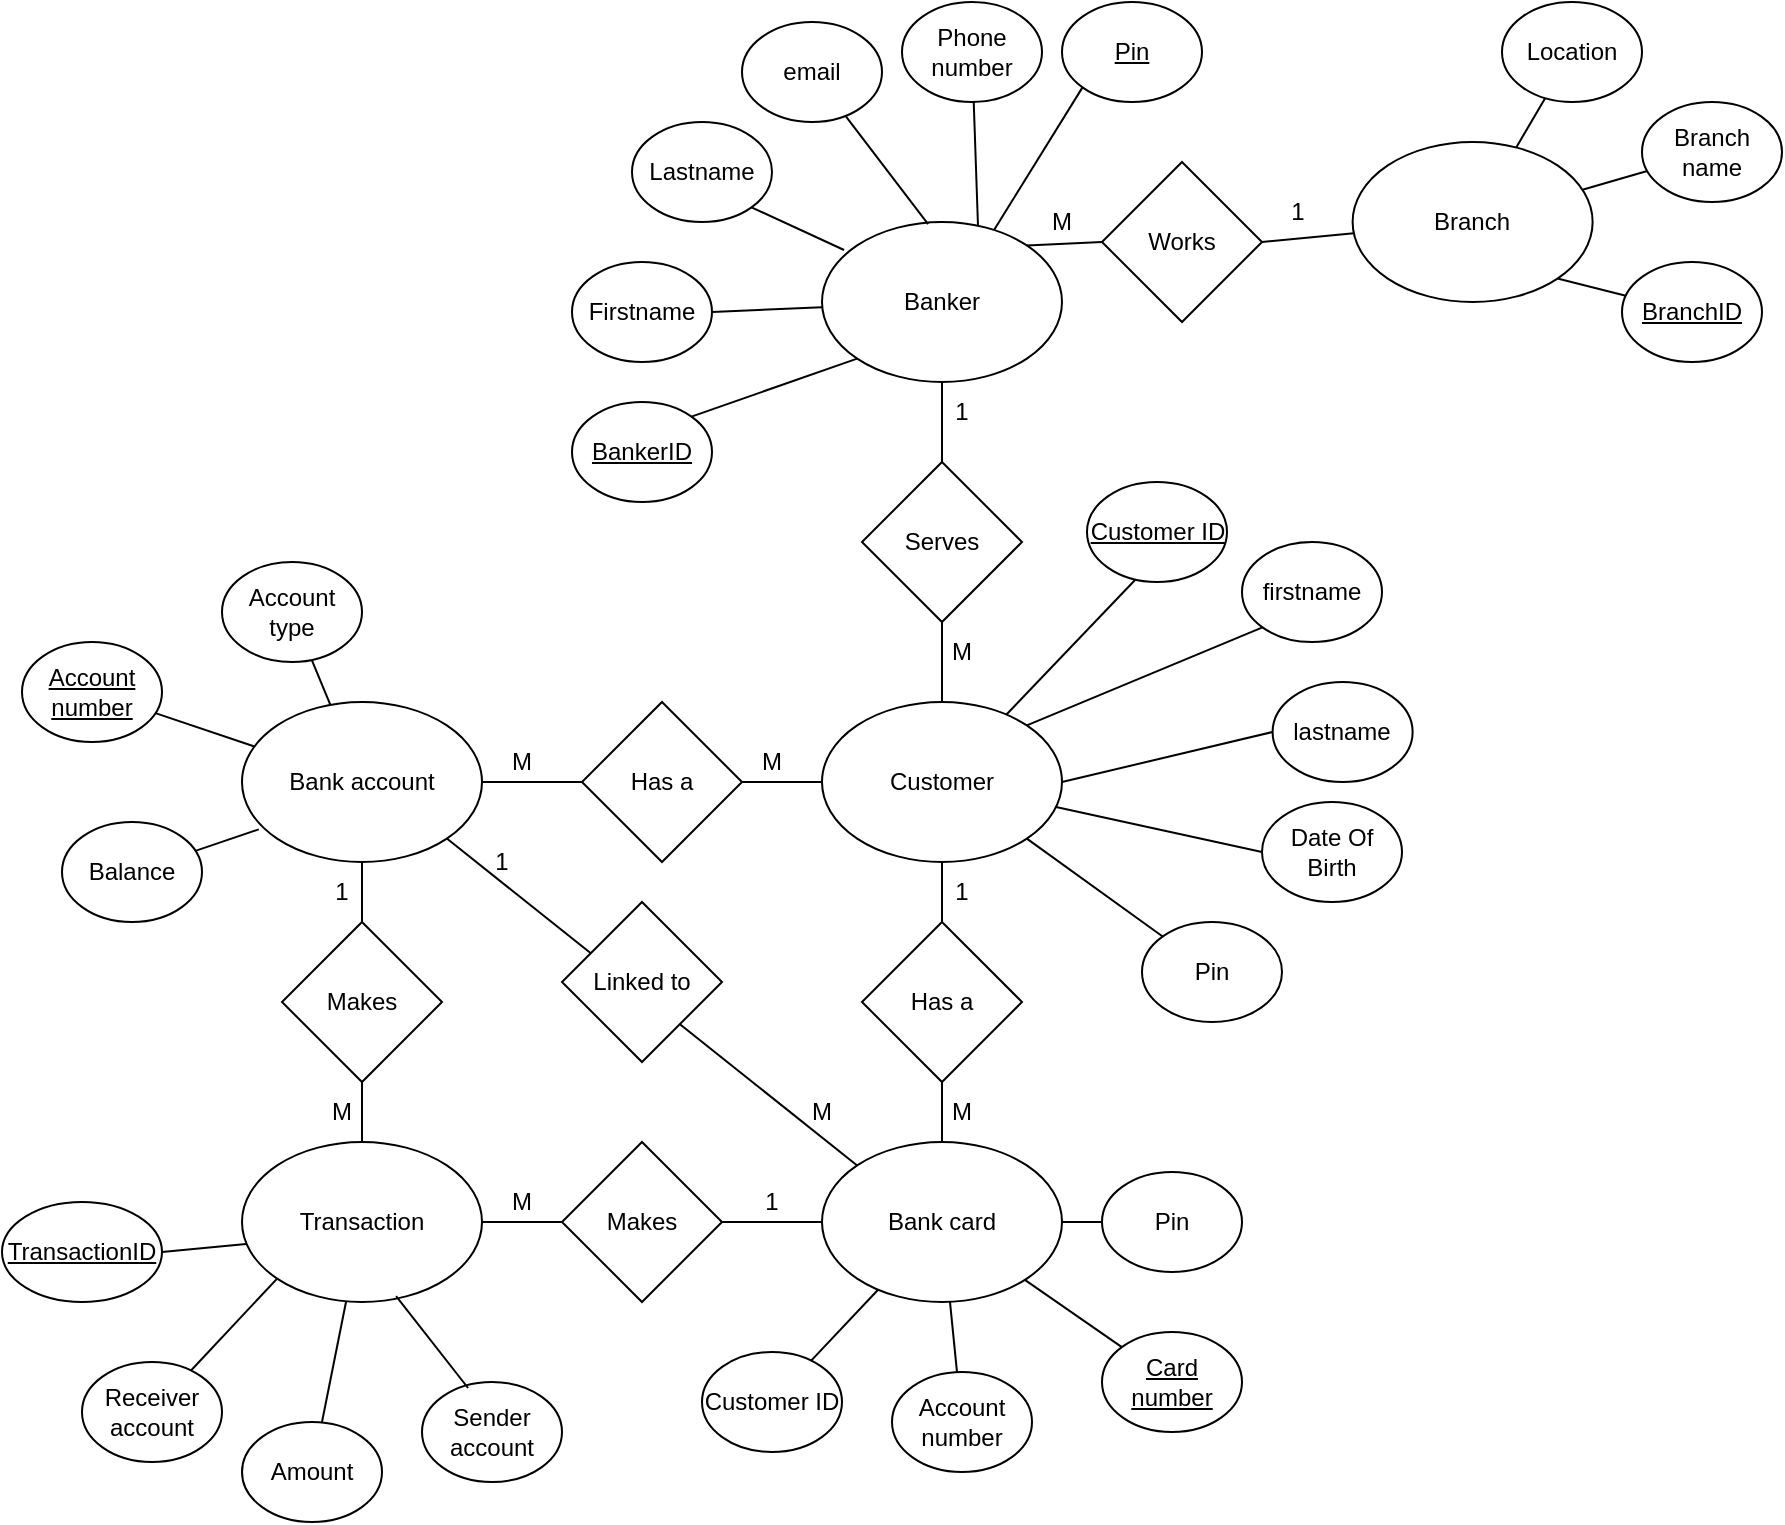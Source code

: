 <mxfile version="16.5.1" type="device"><diagram id="R2lEEEUBdFMjLlhIrx00" name="Page-1"><mxGraphModel dx="1258" dy="1766" grid="1" gridSize="10" guides="1" tooltips="1" connect="1" arrows="1" fold="1" page="1" pageScale="1" pageWidth="850" pageHeight="1100" math="0" shadow="0" extFonts="Permanent Marker^https://fonts.googleapis.com/css?family=Permanent+Marker"><root><mxCell id="0"/><mxCell id="1" parent="0"/><mxCell id="tESucsBlx0udNWkyIh3P-1" value="Customer" style="ellipse;whiteSpace=wrap;html=1;" parent="1" vertex="1"><mxGeometry x="440" y="200" width="120" height="80" as="geometry"/></mxCell><mxCell id="tESucsBlx0udNWkyIh3P-4" value="&lt;u&gt;Customer ID&lt;/u&gt;" style="ellipse;whiteSpace=wrap;html=1;" parent="1" vertex="1"><mxGeometry x="572.5" y="90" width="70" height="50" as="geometry"/></mxCell><mxCell id="tESucsBlx0udNWkyIh3P-8" value="Date Of Birth" style="ellipse;whiteSpace=wrap;html=1;" parent="1" vertex="1"><mxGeometry x="660" y="250" width="70" height="50" as="geometry"/></mxCell><mxCell id="tESucsBlx0udNWkyIh3P-9" value="firstname" style="ellipse;whiteSpace=wrap;html=1;" parent="1" vertex="1"><mxGeometry x="650" y="120" width="70" height="50" as="geometry"/></mxCell><mxCell id="tESucsBlx0udNWkyIh3P-10" value="lastname" style="ellipse;whiteSpace=wrap;html=1;" parent="1" vertex="1"><mxGeometry x="665.31" y="190" width="70" height="50" as="geometry"/></mxCell><mxCell id="tESucsBlx0udNWkyIh3P-12" value="Pin" style="ellipse;whiteSpace=wrap;html=1;" parent="1" vertex="1"><mxGeometry x="600" y="310" width="70" height="50" as="geometry"/></mxCell><mxCell id="tESucsBlx0udNWkyIh3P-13" value="Bank account" style="ellipse;whiteSpace=wrap;html=1;" parent="1" vertex="1"><mxGeometry x="150" y="200" width="120" height="80" as="geometry"/></mxCell><mxCell id="tESucsBlx0udNWkyIh3P-14" value="Bank card" style="ellipse;whiteSpace=wrap;html=1;" parent="1" vertex="1"><mxGeometry x="440" y="420" width="120" height="80" as="geometry"/></mxCell><mxCell id="tESucsBlx0udNWkyIh3P-15" value="Pin" style="ellipse;whiteSpace=wrap;html=1;" parent="1" vertex="1"><mxGeometry x="580" y="435" width="70" height="50" as="geometry"/></mxCell><mxCell id="tESucsBlx0udNWkyIh3P-17" value="&lt;u&gt;Card number&lt;/u&gt;" style="ellipse;whiteSpace=wrap;html=1;" parent="1" vertex="1"><mxGeometry x="580" y="515" width="70" height="50" as="geometry"/></mxCell><mxCell id="tESucsBlx0udNWkyIh3P-18" value="Account number" style="ellipse;whiteSpace=wrap;html=1;" parent="1" vertex="1"><mxGeometry x="475" y="535" width="70" height="50" as="geometry"/></mxCell><mxCell id="tESucsBlx0udNWkyIh3P-19" value="Account type" style="ellipse;whiteSpace=wrap;html=1;" parent="1" vertex="1"><mxGeometry x="140" y="130" width="70" height="50" as="geometry"/></mxCell><mxCell id="tESucsBlx0udNWkyIh3P-20" value="&lt;u&gt;Account number&lt;/u&gt;" style="ellipse;whiteSpace=wrap;html=1;" parent="1" vertex="1"><mxGeometry x="40" y="170" width="70" height="50" as="geometry"/></mxCell><mxCell id="tESucsBlx0udNWkyIh3P-21" value="Balance" style="ellipse;whiteSpace=wrap;html=1;" parent="1" vertex="1"><mxGeometry x="60" y="260" width="70" height="50" as="geometry"/></mxCell><mxCell id="tESucsBlx0udNWkyIh3P-28" value="" style="endArrow=none;html=1;rounded=0;entryX=0.343;entryY=0.98;entryDx=0;entryDy=0;entryPerimeter=0;" parent="1" source="tESucsBlx0udNWkyIh3P-1" target="tESucsBlx0udNWkyIh3P-4" edge="1"><mxGeometry width="50" height="50" relative="1" as="geometry"><mxPoint x="432.5" y="290" as="sourcePoint"/><mxPoint x="482.5" y="240" as="targetPoint"/></mxGeometry></mxCell><mxCell id="tESucsBlx0udNWkyIh3P-29" value="" style="endArrow=none;html=1;rounded=0;entryX=0;entryY=1;entryDx=0;entryDy=0;exitX=1;exitY=0;exitDx=0;exitDy=0;" parent="1" source="tESucsBlx0udNWkyIh3P-1" target="tESucsBlx0udNWkyIh3P-9" edge="1"><mxGeometry width="50" height="50" relative="1" as="geometry"><mxPoint x="513.622" y="210.209" as="sourcePoint"/><mxPoint x="521.51" y="159" as="targetPoint"/></mxGeometry></mxCell><mxCell id="tESucsBlx0udNWkyIh3P-31" value="" style="endArrow=none;html=1;rounded=0;entryX=0;entryY=0.5;entryDx=0;entryDy=0;exitX=1;exitY=0.5;exitDx=0;exitDy=0;" parent="1" source="tESucsBlx0udNWkyIh3P-1" target="tESucsBlx0udNWkyIh3P-10" edge="1"><mxGeometry width="50" height="50" relative="1" as="geometry"><mxPoint x="523.622" y="220.209" as="sourcePoint"/><mxPoint x="531.51" y="169" as="targetPoint"/></mxGeometry></mxCell><mxCell id="tESucsBlx0udNWkyIh3P-32" value="" style="endArrow=none;html=1;rounded=0;entryX=0;entryY=0.5;entryDx=0;entryDy=0;" parent="1" source="tESucsBlx0udNWkyIh3P-1" target="tESucsBlx0udNWkyIh3P-8" edge="1"><mxGeometry width="50" height="50" relative="1" as="geometry"><mxPoint x="533.622" y="230.209" as="sourcePoint"/><mxPoint x="642.5" y="260" as="targetPoint"/></mxGeometry></mxCell><mxCell id="tESucsBlx0udNWkyIh3P-33" value="" style="endArrow=none;html=1;rounded=0;exitX=1;exitY=1;exitDx=0;exitDy=0;" parent="1" source="tESucsBlx0udNWkyIh3P-1" target="tESucsBlx0udNWkyIh3P-12" edge="1"><mxGeometry width="50" height="50" relative="1" as="geometry"><mxPoint x="543.622" y="240.209" as="sourcePoint"/><mxPoint x="551.51" y="189" as="targetPoint"/></mxGeometry></mxCell><mxCell id="tESucsBlx0udNWkyIh3P-34" value="" style="endArrow=none;html=1;rounded=0;entryX=0;entryY=0.5;entryDx=0;entryDy=0;" parent="1" source="tESucsBlx0udNWkyIh3P-14" target="tESucsBlx0udNWkyIh3P-15" edge="1"><mxGeometry width="50" height="50" relative="1" as="geometry"><mxPoint x="541.122" y="285.209" as="sourcePoint"/><mxPoint x="549.01" y="234" as="targetPoint"/></mxGeometry></mxCell><mxCell id="tESucsBlx0udNWkyIh3P-35" value="" style="endArrow=none;html=1;rounded=0;" parent="1" source="tESucsBlx0udNWkyIh3P-14" target="tESucsBlx0udNWkyIh3P-17" edge="1"><mxGeometry width="50" height="50" relative="1" as="geometry"><mxPoint x="554.137" y="458.241" as="sourcePoint"/><mxPoint x="600.251" y="452.322" as="targetPoint"/></mxGeometry></mxCell><mxCell id="tESucsBlx0udNWkyIh3P-36" value="" style="endArrow=none;html=1;rounded=0;" parent="1" source="tESucsBlx0udNWkyIh3P-14" target="tESucsBlx0udNWkyIh3P-18" edge="1"><mxGeometry width="50" height="50" relative="1" as="geometry"><mxPoint x="564.137" y="468.241" as="sourcePoint"/><mxPoint x="610.251" y="462.322" as="targetPoint"/></mxGeometry></mxCell><mxCell id="tESucsBlx0udNWkyIh3P-38" value="" style="endArrow=none;html=1;rounded=0;" parent="1" source="tESucsBlx0udNWkyIh3P-13" target="tESucsBlx0udNWkyIh3P-19" edge="1"><mxGeometry width="50" height="50" relative="1" as="geometry"><mxPoint x="251.0" y="212.53" as="sourcePoint"/><mxPoint x="281.897" y="158.182" as="targetPoint"/></mxGeometry></mxCell><mxCell id="tESucsBlx0udNWkyIh3P-39" value="" style="endArrow=none;html=1;rounded=0;" parent="1" source="tESucsBlx0udNWkyIh3P-13" target="tESucsBlx0udNWkyIh3P-20" edge="1"><mxGeometry width="50" height="50" relative="1" as="geometry"><mxPoint x="217.295" y="210.907" as="sourcePoint"/><mxPoint x="203.107" y="169.32" as="targetPoint"/></mxGeometry></mxCell><mxCell id="tESucsBlx0udNWkyIh3P-40" value="" style="endArrow=none;html=1;rounded=0;exitX=0.07;exitY=0.796;exitDx=0;exitDy=0;exitPerimeter=0;" parent="1" source="tESucsBlx0udNWkyIh3P-13" target="tESucsBlx0udNWkyIh3P-21" edge="1"><mxGeometry width="50" height="50" relative="1" as="geometry"><mxPoint x="183.765" y="224.506" as="sourcePoint"/><mxPoint x="122.627" y="190.349" as="targetPoint"/></mxGeometry></mxCell><mxCell id="tESucsBlx0udNWkyIh3P-45" value="" style="endArrow=none;html=1;rounded=0;exitX=0.5;exitY=0;exitDx=0;exitDy=0;startArrow=none;" parent="1" source="tESucsBlx0udNWkyIh3P-88" target="tESucsBlx0udNWkyIh3P-1" edge="1"><mxGeometry width="50" height="50" relative="1" as="geometry"><mxPoint x="340" y="290" as="sourcePoint"/><mxPoint x="390" y="240" as="targetPoint"/></mxGeometry></mxCell><mxCell id="tESucsBlx0udNWkyIh3P-48" value="Customer ID" style="ellipse;whiteSpace=wrap;html=1;" parent="1" vertex="1"><mxGeometry x="380" y="525" width="70" height="50" as="geometry"/></mxCell><mxCell id="tESucsBlx0udNWkyIh3P-49" value="" style="endArrow=none;html=1;rounded=0;" parent="1" source="tESucsBlx0udNWkyIh3P-48" target="tESucsBlx0udNWkyIh3P-14" edge="1"><mxGeometry width="50" height="50" relative="1" as="geometry"><mxPoint x="370" y="345" as="sourcePoint"/><mxPoint x="420" y="295" as="targetPoint"/></mxGeometry></mxCell><mxCell id="tESucsBlx0udNWkyIh3P-50" value="Transaction" style="ellipse;whiteSpace=wrap;html=1;" parent="1" vertex="1"><mxGeometry x="150" y="420" width="120" height="80" as="geometry"/></mxCell><mxCell id="tESucsBlx0udNWkyIh3P-51" value="&lt;u&gt;TransactionID&lt;/u&gt;" style="ellipse;whiteSpace=wrap;html=1;" parent="1" vertex="1"><mxGeometry x="30" y="450" width="80" height="50" as="geometry"/></mxCell><mxCell id="tESucsBlx0udNWkyIh3P-52" value="Receiver account" style="ellipse;whiteSpace=wrap;html=1;" parent="1" vertex="1"><mxGeometry x="70" y="530" width="70" height="50" as="geometry"/></mxCell><mxCell id="tESucsBlx0udNWkyIh3P-53" value="Sender account" style="ellipse;whiteSpace=wrap;html=1;" parent="1" vertex="1"><mxGeometry x="240" y="540" width="70" height="50" as="geometry"/></mxCell><mxCell id="tESucsBlx0udNWkyIh3P-54" value="" style="endArrow=none;html=1;rounded=0;entryX=0.017;entryY=0.638;entryDx=0;entryDy=0;entryPerimeter=0;exitX=1;exitY=0.5;exitDx=0;exitDy=0;" parent="1" source="tESucsBlx0udNWkyIh3P-51" target="tESucsBlx0udNWkyIh3P-50" edge="1"><mxGeometry width="50" height="50" relative="1" as="geometry"><mxPoint x="119.762" y="482.277" as="sourcePoint"/><mxPoint x="180" y="450" as="targetPoint"/></mxGeometry></mxCell><mxCell id="tESucsBlx0udNWkyIh3P-55" value="" style="endArrow=none;html=1;rounded=0;entryX=0;entryY=1;entryDx=0;entryDy=0;" parent="1" source="tESucsBlx0udNWkyIh3P-52" target="tESucsBlx0udNWkyIh3P-50" edge="1"><mxGeometry width="50" height="50" relative="1" as="geometry"><mxPoint x="300" y="380" as="sourcePoint"/><mxPoint x="200" y="500" as="targetPoint"/></mxGeometry></mxCell><mxCell id="tESucsBlx0udNWkyIh3P-56" value="" style="endArrow=none;html=1;rounded=0;entryX=0.642;entryY=0.963;entryDx=0;entryDy=0;entryPerimeter=0;exitX=0.329;exitY=0.06;exitDx=0;exitDy=0;exitPerimeter=0;" parent="1" source="tESucsBlx0udNWkyIh3P-53" target="tESucsBlx0udNWkyIh3P-50" edge="1"><mxGeometry width="50" height="50" relative="1" as="geometry"><mxPoint x="259.321" y="542.649" as="sourcePoint"/><mxPoint x="350" y="330" as="targetPoint"/></mxGeometry></mxCell><mxCell id="tESucsBlx0udNWkyIh3P-57" value="" style="endArrow=none;html=1;rounded=0;" parent="1" source="tESucsBlx0udNWkyIh3P-50" target="tESucsBlx0udNWkyIh3P-14" edge="1"><mxGeometry width="50" height="50" relative="1" as="geometry"><mxPoint x="300" y="330" as="sourcePoint"/><mxPoint x="350" y="280" as="targetPoint"/></mxGeometry></mxCell><mxCell id="tESucsBlx0udNWkyIh3P-58" value="" style="endArrow=none;html=1;rounded=0;exitX=0.5;exitY=0;exitDx=0;exitDy=0;" parent="1" source="tESucsBlx0udNWkyIh3P-84" target="tESucsBlx0udNWkyIh3P-13" edge="1"><mxGeometry width="50" height="50" relative="1" as="geometry"><mxPoint x="300" y="330" as="sourcePoint"/><mxPoint x="350" y="280" as="targetPoint"/></mxGeometry></mxCell><mxCell id="tESucsBlx0udNWkyIh3P-60" value="Amount" style="ellipse;whiteSpace=wrap;html=1;" parent="1" vertex="1"><mxGeometry x="150" y="560" width="70" height="50" as="geometry"/></mxCell><mxCell id="tESucsBlx0udNWkyIh3P-61" value="" style="endArrow=none;html=1;rounded=0;" parent="1" source="tESucsBlx0udNWkyIh3P-60" target="tESucsBlx0udNWkyIh3P-50" edge="1"><mxGeometry width="50" height="50" relative="1" as="geometry"><mxPoint x="280" y="440" as="sourcePoint"/><mxPoint x="330" y="390" as="targetPoint"/></mxGeometry></mxCell><mxCell id="tESucsBlx0udNWkyIh3P-63" value="Banker" style="ellipse;whiteSpace=wrap;html=1;" parent="1" vertex="1"><mxGeometry x="440" y="-40" width="120" height="80" as="geometry"/></mxCell><mxCell id="tESucsBlx0udNWkyIh3P-64" value="Firstname" style="ellipse;whiteSpace=wrap;html=1;" parent="1" vertex="1"><mxGeometry x="315" y="-20" width="70" height="50" as="geometry"/></mxCell><mxCell id="tESucsBlx0udNWkyIh3P-65" value="Lastname" style="ellipse;whiteSpace=wrap;html=1;" parent="1" vertex="1"><mxGeometry x="345" y="-90" width="70" height="50" as="geometry"/></mxCell><mxCell id="tESucsBlx0udNWkyIh3P-66" value="email&lt;span style=&quot;color: rgba(0 , 0 , 0 , 0) ; font-family: monospace ; font-size: 0px&quot;&gt;%3CmxGraphModel%3E%3Croot%3E%3CmxCell%20id%3D%220%22%2F%3E%3CmxCell%20id%3D%221%22%20parent%3D%220%22%2F%3E%3CmxCell%20id%3D%222%22%20value%3D%22Lastname%22%20style%3D%22ellipse%3BwhiteSpace%3Dwrap%3Bhtml%3D1%3B%22%20vertex%3D%221%22%20parent%3D%221%22%3E%3CmxGeometry%20x%3D%22330%22%20y%3D%22-60%22%20width%3D%2270%22%20height%3D%2250%22%20as%3D%22geometry%22%2F%3E%3C%2FmxCell%3E%3C%2Froot%3E%3C%2FmxGraphModel%3E&lt;/span&gt;" style="ellipse;whiteSpace=wrap;html=1;" parent="1" vertex="1"><mxGeometry x="400" y="-140" width="70" height="50" as="geometry"/></mxCell><mxCell id="tESucsBlx0udNWkyIh3P-67" value="Phone number" style="ellipse;whiteSpace=wrap;html=1;" parent="1" vertex="1"><mxGeometry x="480" y="-150" width="70" height="50" as="geometry"/></mxCell><mxCell id="tESucsBlx0udNWkyIh3P-68" value="" style="endArrow=none;html=1;rounded=0;entryX=0.092;entryY=0.175;entryDx=0;entryDy=0;entryPerimeter=0;exitX=1;exitY=1;exitDx=0;exitDy=0;" parent="1" source="tESucsBlx0udNWkyIh3P-65" target="tESucsBlx0udNWkyIh3P-63" edge="1"><mxGeometry width="50" height="50" relative="1" as="geometry"><mxPoint x="420" y="-30" as="sourcePoint"/><mxPoint x="492.574" y="-18.284" as="targetPoint"/></mxGeometry></mxCell><mxCell id="tESucsBlx0udNWkyIh3P-69" value="" style="endArrow=none;html=1;rounded=0;exitX=0.442;exitY=0.013;exitDx=0;exitDy=0;exitPerimeter=0;" parent="1" source="tESucsBlx0udNWkyIh3P-63" target="tESucsBlx0udNWkyIh3P-66" edge="1"><mxGeometry width="50" height="50" relative="1" as="geometry"><mxPoint x="528.04" y="-28.96" as="sourcePoint"/><mxPoint x="463" y="-70" as="targetPoint"/></mxGeometry></mxCell><mxCell id="tESucsBlx0udNWkyIh3P-70" value="" style="endArrow=none;html=1;rounded=0;exitX=0.65;exitY=0.025;exitDx=0;exitDy=0;exitPerimeter=0;" parent="1" source="tESucsBlx0udNWkyIh3P-63" target="tESucsBlx0udNWkyIh3P-67" edge="1"><mxGeometry width="50" height="50" relative="1" as="geometry"><mxPoint x="539.487" y="-29.888" as="sourcePoint"/><mxPoint x="427.5" y="-140" as="targetPoint"/></mxGeometry></mxCell><mxCell id="tESucsBlx0udNWkyIh3P-71" value="" style="endArrow=none;html=1;rounded=0;exitX=0.5;exitY=0;exitDx=0;exitDy=0;entryX=0.5;entryY=1;entryDx=0;entryDy=0;" parent="1" source="tESucsBlx0udNWkyIh3P-90" target="tESucsBlx0udNWkyIh3P-63" edge="1"><mxGeometry width="50" height="50" relative="1" as="geometry"><mxPoint x="342.5" y="50" as="sourcePoint"/><mxPoint x="392.5" as="targetPoint"/></mxGeometry></mxCell><mxCell id="tESucsBlx0udNWkyIh3P-72" value="" style="endArrow=none;html=1;rounded=0;exitX=1;exitY=0.5;exitDx=0;exitDy=0;" parent="1" source="tESucsBlx0udNWkyIh3P-64" target="tESucsBlx0udNWkyIh3P-63" edge="1"><mxGeometry width="50" height="50" relative="1" as="geometry"><mxPoint x="310" y="70" as="sourcePoint"/><mxPoint x="360" y="20" as="targetPoint"/></mxGeometry></mxCell><mxCell id="tESucsBlx0udNWkyIh3P-73" value="Branch" style="ellipse;whiteSpace=wrap;html=1;" parent="1" vertex="1"><mxGeometry x="705.31" y="-80" width="120" height="80" as="geometry"/></mxCell><mxCell id="tESucsBlx0udNWkyIh3P-74" value="" style="endArrow=none;html=1;rounded=0;exitX=1;exitY=0.5;exitDx=0;exitDy=0;" parent="1" source="tESucsBlx0udNWkyIh3P-92" target="tESucsBlx0udNWkyIh3P-73" edge="1"><mxGeometry width="50" height="50" relative="1" as="geometry"><mxPoint x="642.499" y="-2.421" as="sourcePoint"/><mxPoint x="485.31" y="-20" as="targetPoint"/></mxGeometry></mxCell><mxCell id="tESucsBlx0udNWkyIh3P-75" value="Location" style="ellipse;whiteSpace=wrap;html=1;" parent="1" vertex="1"><mxGeometry x="780" y="-150" width="70" height="50" as="geometry"/></mxCell><mxCell id="tESucsBlx0udNWkyIh3P-76" value="Branch name" style="ellipse;whiteSpace=wrap;html=1;" parent="1" vertex="1"><mxGeometry x="850" y="-100" width="70" height="50" as="geometry"/></mxCell><mxCell id="tESucsBlx0udNWkyIh3P-77" value="" style="endArrow=none;html=1;rounded=0;" parent="1" source="tESucsBlx0udNWkyIh3P-73" target="tESucsBlx0udNWkyIh3P-75" edge="1"><mxGeometry width="50" height="50" relative="1" as="geometry"><mxPoint x="435.31" y="40" as="sourcePoint"/><mxPoint x="485.31" y="-10" as="targetPoint"/></mxGeometry></mxCell><mxCell id="tESucsBlx0udNWkyIh3P-78" value="" style="endArrow=none;html=1;rounded=0;" parent="1" source="tESucsBlx0udNWkyIh3P-73" target="tESucsBlx0udNWkyIh3P-76" edge="1"><mxGeometry width="50" height="50" relative="1" as="geometry"><mxPoint x="435.31" y="40" as="sourcePoint"/><mxPoint x="485.31" y="-10" as="targetPoint"/></mxGeometry></mxCell><mxCell id="tESucsBlx0udNWkyIh3P-79" value="" style="endArrow=none;html=1;rounded=0;exitX=1;exitY=1;exitDx=0;exitDy=0;" parent="1" source="tESucsBlx0udNWkyIh3P-73" target="tESucsBlx0udNWkyIh3P-80" edge="1"><mxGeometry width="50" height="50" relative="1" as="geometry"><mxPoint x="775.31" y="-60" as="sourcePoint"/><mxPoint x="835.31" y="-100" as="targetPoint"/></mxGeometry></mxCell><mxCell id="tESucsBlx0udNWkyIh3P-80" value="&lt;u&gt;BranchID&lt;/u&gt;" style="ellipse;whiteSpace=wrap;html=1;" parent="1" vertex="1"><mxGeometry x="840" y="-20" width="70" height="50" as="geometry"/></mxCell><mxCell id="tESucsBlx0udNWkyIh3P-81" value="Has a" style="rhombus;whiteSpace=wrap;html=1;" parent="1" vertex="1"><mxGeometry x="320" y="200" width="80" height="80" as="geometry"/></mxCell><mxCell id="tESucsBlx0udNWkyIh3P-82" value="" style="endArrow=none;html=1;rounded=0;entryX=0;entryY=0.5;entryDx=0;entryDy=0;" parent="1" source="tESucsBlx0udNWkyIh3P-81" target="tESucsBlx0udNWkyIh3P-1" edge="1"><mxGeometry width="50" height="50" relative="1" as="geometry"><mxPoint x="450" y="300" as="sourcePoint"/><mxPoint x="380" y="240" as="targetPoint"/></mxGeometry></mxCell><mxCell id="tESucsBlx0udNWkyIh3P-83" value="" style="endArrow=none;html=1;rounded=0;entryX=0;entryY=0.5;entryDx=0;entryDy=0;" parent="1" source="tESucsBlx0udNWkyIh3P-13" target="tESucsBlx0udNWkyIh3P-81" edge="1"><mxGeometry width="50" height="50" relative="1" as="geometry"><mxPoint x="450" y="300" as="sourcePoint"/><mxPoint x="500" y="250" as="targetPoint"/></mxGeometry></mxCell><mxCell id="tESucsBlx0udNWkyIh3P-84" value="Makes" style="rhombus;whiteSpace=wrap;html=1;" parent="1" vertex="1"><mxGeometry x="170" y="310" width="80" height="80" as="geometry"/></mxCell><mxCell id="tESucsBlx0udNWkyIh3P-85" value="" style="endArrow=none;html=1;rounded=0;exitX=0.5;exitY=0;exitDx=0;exitDy=0;" parent="1" source="tESucsBlx0udNWkyIh3P-50" target="tESucsBlx0udNWkyIh3P-84" edge="1"><mxGeometry width="50" height="50" relative="1" as="geometry"><mxPoint x="450" y="300" as="sourcePoint"/><mxPoint x="500" y="250" as="targetPoint"/></mxGeometry></mxCell><mxCell id="tESucsBlx0udNWkyIh3P-87" value="Makes" style="rhombus;whiteSpace=wrap;html=1;" parent="1" vertex="1"><mxGeometry x="310" y="420" width="80" height="80" as="geometry"/></mxCell><mxCell id="tESucsBlx0udNWkyIh3P-88" value="Has a" style="rhombus;whiteSpace=wrap;html=1;" parent="1" vertex="1"><mxGeometry x="460" y="310" width="80" height="80" as="geometry"/></mxCell><mxCell id="tESucsBlx0udNWkyIh3P-89" value="" style="endArrow=none;html=1;rounded=0;exitX=0.5;exitY=0;exitDx=0;exitDy=0;" parent="1" source="tESucsBlx0udNWkyIh3P-14" target="tESucsBlx0udNWkyIh3P-88" edge="1"><mxGeometry width="50" height="50" relative="1" as="geometry"><mxPoint x="500" y="420" as="sourcePoint"/><mxPoint x="497.944" y="279.999" as="targetPoint"/></mxGeometry></mxCell><mxCell id="tESucsBlx0udNWkyIh3P-90" value="Serves" style="rhombus;whiteSpace=wrap;html=1;" parent="1" vertex="1"><mxGeometry x="460" y="80" width="80" height="80" as="geometry"/></mxCell><mxCell id="tESucsBlx0udNWkyIh3P-91" value="" style="endArrow=none;html=1;rounded=0;exitX=0.5;exitY=0;exitDx=0;exitDy=0;entryX=0.5;entryY=1;entryDx=0;entryDy=0;" parent="1" source="tESucsBlx0udNWkyIh3P-1" target="tESucsBlx0udNWkyIh3P-90" edge="1"><mxGeometry width="50" height="50" relative="1" as="geometry"><mxPoint x="560" y="60" as="sourcePoint"/><mxPoint x="610" y="10" as="targetPoint"/></mxGeometry></mxCell><mxCell id="tESucsBlx0udNWkyIh3P-92" value="Works" style="rhombus;whiteSpace=wrap;html=1;" parent="1" vertex="1"><mxGeometry x="580" y="-70" width="80" height="80" as="geometry"/></mxCell><mxCell id="tESucsBlx0udNWkyIh3P-93" value="" style="endArrow=none;html=1;rounded=0;exitX=1;exitY=0;exitDx=0;exitDy=0;entryX=0;entryY=0.5;entryDx=0;entryDy=0;" parent="1" source="tESucsBlx0udNWkyIh3P-63" target="tESucsBlx0udNWkyIh3P-92" edge="1"><mxGeometry width="50" height="50" relative="1" as="geometry"><mxPoint x="640" y="60" as="sourcePoint"/><mxPoint x="580" as="targetPoint"/></mxGeometry></mxCell><mxCell id="bR5zWXyO6eghXftneSuT-1" value="" style="endArrow=none;html=1;rounded=0;exitX=1;exitY=1;exitDx=0;exitDy=0;entryX=0;entryY=0;entryDx=0;entryDy=0;" parent="1" source="tESucsBlx0udNWkyIh3P-13" target="tESucsBlx0udNWkyIh3P-14" edge="1"><mxGeometry width="50" height="50" relative="1" as="geometry"><mxPoint x="400" y="390" as="sourcePoint"/><mxPoint x="450" y="340" as="targetPoint"/></mxGeometry></mxCell><mxCell id="bR5zWXyO6eghXftneSuT-2" value="Linked to" style="rhombus;whiteSpace=wrap;html=1;" parent="1" vertex="1"><mxGeometry x="310" y="300" width="80" height="80" as="geometry"/></mxCell><mxCell id="bR5zWXyO6eghXftneSuT-4" value="1" style="text;html=1;strokeColor=none;fillColor=none;align=center;verticalAlign=middle;whiteSpace=wrap;rounded=0;" parent="1" vertex="1"><mxGeometry x="480" y="280" width="60" height="30" as="geometry"/></mxCell><mxCell id="bR5zWXyO6eghXftneSuT-6" value="M" style="text;html=1;strokeColor=none;fillColor=none;align=center;verticalAlign=middle;whiteSpace=wrap;rounded=0;" parent="1" vertex="1"><mxGeometry x="385" y="215" width="60" height="30" as="geometry"/></mxCell><mxCell id="bR5zWXyO6eghXftneSuT-9" value="1" style="text;html=1;strokeColor=none;fillColor=none;align=center;verticalAlign=middle;whiteSpace=wrap;rounded=0;" parent="1" vertex="1"><mxGeometry x="170" y="280" width="60" height="30" as="geometry"/></mxCell><mxCell id="bR5zWXyO6eghXftneSuT-10" value="1" style="text;html=1;strokeColor=none;fillColor=none;align=center;verticalAlign=middle;whiteSpace=wrap;rounded=0;" parent="1" vertex="1"><mxGeometry x="385" y="435" width="60" height="30" as="geometry"/></mxCell><mxCell id="bR5zWXyO6eghXftneSuT-11" value="1" style="text;html=1;strokeColor=none;fillColor=none;align=center;verticalAlign=middle;whiteSpace=wrap;rounded=0;" parent="1" vertex="1"><mxGeometry x="480" y="40" width="60" height="30" as="geometry"/></mxCell><mxCell id="bR5zWXyO6eghXftneSuT-12" value="1" style="text;html=1;strokeColor=none;fillColor=none;align=center;verticalAlign=middle;whiteSpace=wrap;rounded=0;" parent="1" vertex="1"><mxGeometry x="647.5" y="-60" width="60" height="30" as="geometry"/></mxCell><mxCell id="bR5zWXyO6eghXftneSuT-15" value="1" style="text;html=1;strokeColor=none;fillColor=none;align=center;verticalAlign=middle;whiteSpace=wrap;rounded=0;" parent="1" vertex="1"><mxGeometry x="250" y="265" width="60" height="30" as="geometry"/></mxCell><mxCell id="bR5zWXyO6eghXftneSuT-17" value="M" style="text;html=1;strokeColor=none;fillColor=none;align=center;verticalAlign=middle;whiteSpace=wrap;rounded=0;" parent="1" vertex="1"><mxGeometry x="530" y="-55" width="60" height="30" as="geometry"/></mxCell><mxCell id="bR5zWXyO6eghXftneSuT-18" value="M" style="text;html=1;strokeColor=none;fillColor=none;align=center;verticalAlign=middle;whiteSpace=wrap;rounded=0;" parent="1" vertex="1"><mxGeometry x="480" y="160" width="60" height="30" as="geometry"/></mxCell><mxCell id="bR5zWXyO6eghXftneSuT-19" value="M" style="text;html=1;strokeColor=none;fillColor=none;align=center;verticalAlign=middle;whiteSpace=wrap;rounded=0;" parent="1" vertex="1"><mxGeometry x="260" y="215" width="60" height="30" as="geometry"/></mxCell><mxCell id="bR5zWXyO6eghXftneSuT-20" value="M" style="text;html=1;strokeColor=none;fillColor=none;align=center;verticalAlign=middle;whiteSpace=wrap;rounded=0;" parent="1" vertex="1"><mxGeometry x="170" y="390" width="60" height="30" as="geometry"/></mxCell><mxCell id="bR5zWXyO6eghXftneSuT-21" value="M" style="text;html=1;strokeColor=none;fillColor=none;align=center;verticalAlign=middle;whiteSpace=wrap;rounded=0;" parent="1" vertex="1"><mxGeometry x="410" y="390" width="60" height="30" as="geometry"/></mxCell><mxCell id="bR5zWXyO6eghXftneSuT-24" value="M" style="text;html=1;strokeColor=none;fillColor=none;align=center;verticalAlign=middle;whiteSpace=wrap;rounded=0;" parent="1" vertex="1"><mxGeometry x="260" y="435" width="60" height="30" as="geometry"/></mxCell><mxCell id="bR5zWXyO6eghXftneSuT-25" value="M" style="text;html=1;strokeColor=none;fillColor=none;align=center;verticalAlign=middle;whiteSpace=wrap;rounded=0;" parent="1" vertex="1"><mxGeometry x="480" y="390" width="60" height="30" as="geometry"/></mxCell><mxCell id="bR5zWXyO6eghXftneSuT-26" value="&lt;u&gt;BankerID&lt;/u&gt;" style="ellipse;whiteSpace=wrap;html=1;" parent="1" vertex="1"><mxGeometry x="315" y="50" width="70" height="50" as="geometry"/></mxCell><mxCell id="bR5zWXyO6eghXftneSuT-27" value="" style="endArrow=none;html=1;rounded=0;exitX=1;exitY=0;exitDx=0;exitDy=0;entryX=0;entryY=1;entryDx=0;entryDy=0;" parent="1" source="bR5zWXyO6eghXftneSuT-26" target="tESucsBlx0udNWkyIh3P-63" edge="1"><mxGeometry width="50" height="50" relative="1" as="geometry"><mxPoint x="394.02" y="25" as="sourcePoint"/><mxPoint x="451.073" y="17.532" as="targetPoint"/></mxGeometry></mxCell><mxCell id="Wcdegfjpvn0bk6PxTxZa-1" value="&lt;u&gt;Pin&lt;/u&gt;" style="ellipse;whiteSpace=wrap;html=1;" vertex="1" parent="1"><mxGeometry x="560" y="-150" width="70" height="50" as="geometry"/></mxCell><mxCell id="Wcdegfjpvn0bk6PxTxZa-2" value="" style="endArrow=none;html=1;rounded=0;entryX=0;entryY=1;entryDx=0;entryDy=0;exitX=0.717;exitY=0.05;exitDx=0;exitDy=0;exitPerimeter=0;" edge="1" parent="1" source="tESucsBlx0udNWkyIh3P-63" target="Wcdegfjpvn0bk6PxTxZa-1"><mxGeometry width="50" height="50" relative="1" as="geometry"><mxPoint x="528" y="-30" as="sourcePoint"/><mxPoint x="525.862" y="-90.008" as="targetPoint"/></mxGeometry></mxCell></root></mxGraphModel></diagram></mxfile>